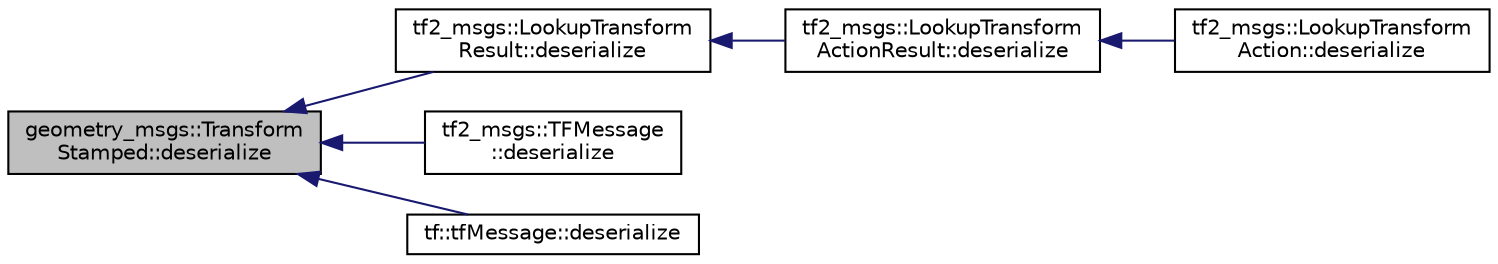 digraph "geometry_msgs::TransformStamped::deserialize"
{
  edge [fontname="Helvetica",fontsize="10",labelfontname="Helvetica",labelfontsize="10"];
  node [fontname="Helvetica",fontsize="10",shape=record];
  rankdir="LR";
  Node1 [label="geometry_msgs::Transform\lStamped::deserialize",height=0.2,width=0.4,color="black", fillcolor="grey75", style="filled" fontcolor="black"];
  Node1 -> Node2 [dir="back",color="midnightblue",fontsize="10",style="solid",fontname="Helvetica"];
  Node2 [label="tf2_msgs::LookupTransform\lResult::deserialize",height=0.2,width=0.4,color="black", fillcolor="white", style="filled",URL="$classtf2__msgs_1_1_lookup_transform_result.html#addb00e98c012789d10850e6f36acbf02"];
  Node2 -> Node3 [dir="back",color="midnightblue",fontsize="10",style="solid",fontname="Helvetica"];
  Node3 [label="tf2_msgs::LookupTransform\lActionResult::deserialize",height=0.2,width=0.4,color="black", fillcolor="white", style="filled",URL="$classtf2__msgs_1_1_lookup_transform_action_result.html#a37fbe933839cf25a9d99ed9b7f735627"];
  Node3 -> Node4 [dir="back",color="midnightblue",fontsize="10",style="solid",fontname="Helvetica"];
  Node4 [label="tf2_msgs::LookupTransform\lAction::deserialize",height=0.2,width=0.4,color="black", fillcolor="white", style="filled",URL="$classtf2__msgs_1_1_lookup_transform_action.html#a5575ff9a17199aa62e4ed69f557c9938"];
  Node1 -> Node5 [dir="back",color="midnightblue",fontsize="10",style="solid",fontname="Helvetica"];
  Node5 [label="tf2_msgs::TFMessage\l::deserialize",height=0.2,width=0.4,color="black", fillcolor="white", style="filled",URL="$classtf2__msgs_1_1_t_f_message.html#a190035d11113ba7ff9a82a2611a7baf4"];
  Node1 -> Node6 [dir="back",color="midnightblue",fontsize="10",style="solid",fontname="Helvetica"];
  Node6 [label="tf::tfMessage::deserialize",height=0.2,width=0.4,color="black", fillcolor="white", style="filled",URL="$classtf_1_1tf_message.html#a74b3b23ee550d36a0ddab53344c7d790"];
}
